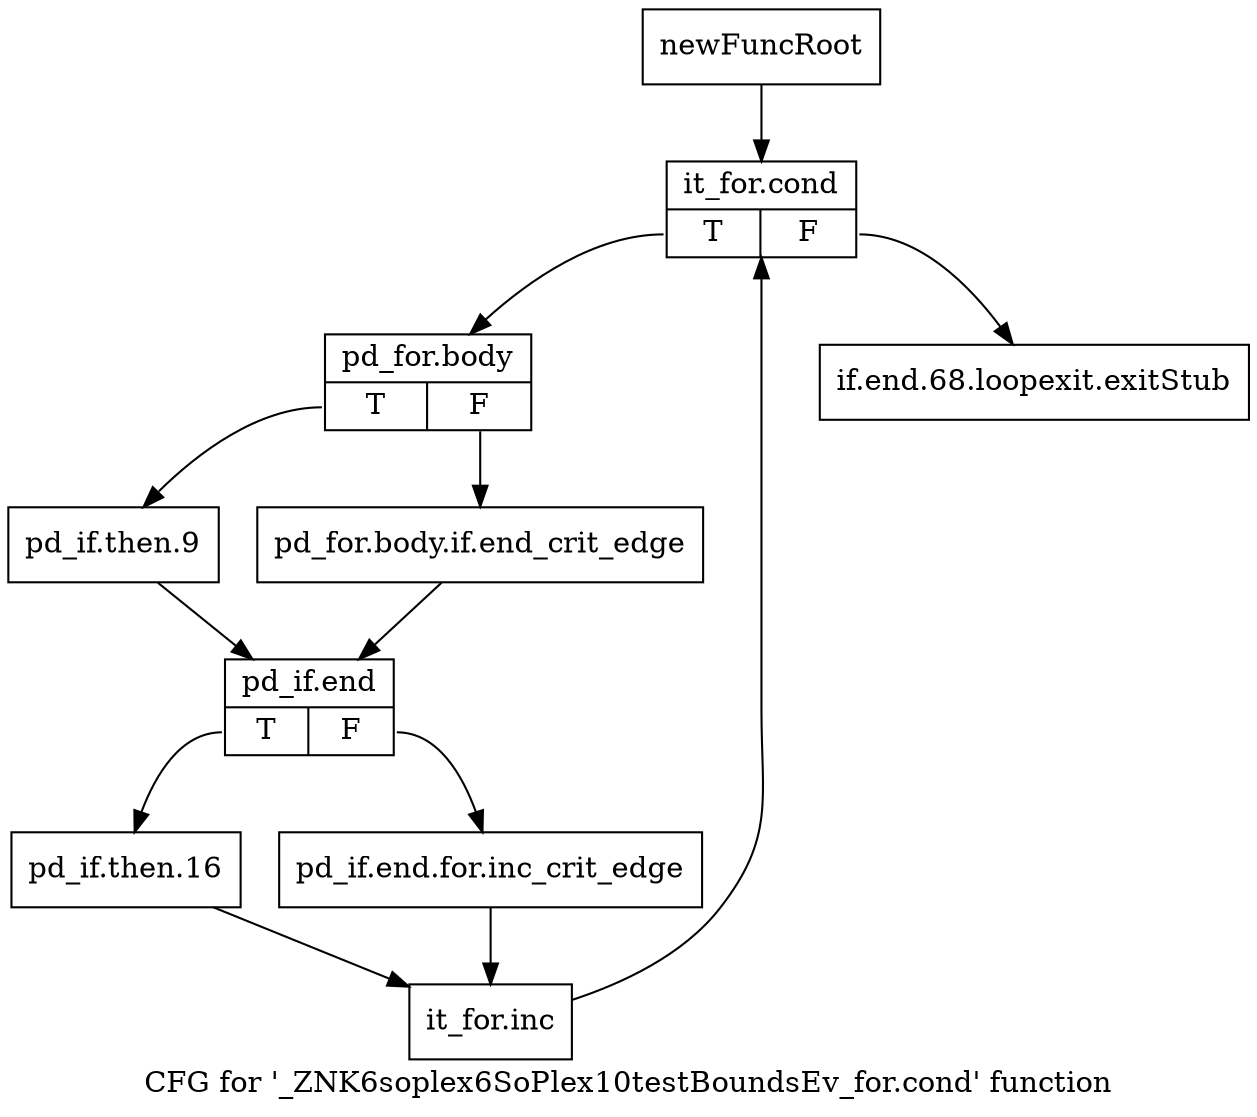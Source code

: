 digraph "CFG for '_ZNK6soplex6SoPlex10testBoundsEv_for.cond' function" {
	label="CFG for '_ZNK6soplex6SoPlex10testBoundsEv_for.cond' function";

	Node0x2d85e20 [shape=record,label="{newFuncRoot}"];
	Node0x2d85e20 -> Node0x2d85ec0;
	Node0x2d85e70 [shape=record,label="{if.end.68.loopexit.exitStub}"];
	Node0x2d85ec0 [shape=record,label="{it_for.cond|{<s0>T|<s1>F}}"];
	Node0x2d85ec0:s0 -> Node0x2d85f10;
	Node0x2d85ec0:s1 -> Node0x2d85e70;
	Node0x2d85f10 [shape=record,label="{pd_for.body|{<s0>T|<s1>F}}"];
	Node0x2d85f10:s0 -> Node0x2d85fb0;
	Node0x2d85f10:s1 -> Node0x2d85f60;
	Node0x2d85f60 [shape=record,label="{pd_for.body.if.end_crit_edge}"];
	Node0x2d85f60 -> Node0x2d86000;
	Node0x2d85fb0 [shape=record,label="{pd_if.then.9}"];
	Node0x2d85fb0 -> Node0x2d86000;
	Node0x2d86000 [shape=record,label="{pd_if.end|{<s0>T|<s1>F}}"];
	Node0x2d86000:s0 -> Node0x2d860a0;
	Node0x2d86000:s1 -> Node0x2d86050;
	Node0x2d86050 [shape=record,label="{pd_if.end.for.inc_crit_edge}"];
	Node0x2d86050 -> Node0x2d860f0;
	Node0x2d860a0 [shape=record,label="{pd_if.then.16}"];
	Node0x2d860a0 -> Node0x2d860f0;
	Node0x2d860f0 [shape=record,label="{it_for.inc}"];
	Node0x2d860f0 -> Node0x2d85ec0;
}
